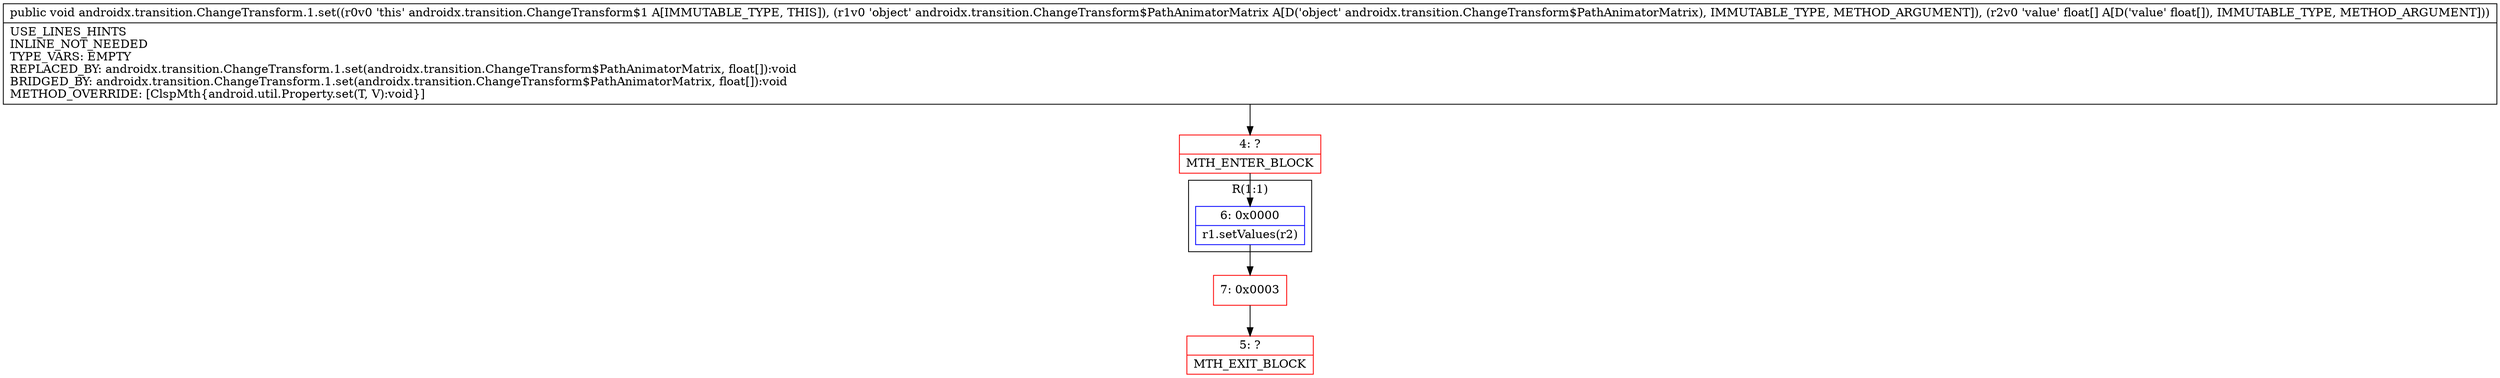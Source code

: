 digraph "CFG forandroidx.transition.ChangeTransform.1.set(Landroidx\/transition\/ChangeTransform$PathAnimatorMatrix;[F)V" {
subgraph cluster_Region_662544426 {
label = "R(1:1)";
node [shape=record,color=blue];
Node_6 [shape=record,label="{6\:\ 0x0000|r1.setValues(r2)\l}"];
}
Node_4 [shape=record,color=red,label="{4\:\ ?|MTH_ENTER_BLOCK\l}"];
Node_7 [shape=record,color=red,label="{7\:\ 0x0003}"];
Node_5 [shape=record,color=red,label="{5\:\ ?|MTH_EXIT_BLOCK\l}"];
MethodNode[shape=record,label="{public void androidx.transition.ChangeTransform.1.set((r0v0 'this' androidx.transition.ChangeTransform$1 A[IMMUTABLE_TYPE, THIS]), (r1v0 'object' androidx.transition.ChangeTransform$PathAnimatorMatrix A[D('object' androidx.transition.ChangeTransform$PathAnimatorMatrix), IMMUTABLE_TYPE, METHOD_ARGUMENT]), (r2v0 'value' float[] A[D('value' float[]), IMMUTABLE_TYPE, METHOD_ARGUMENT]))  | USE_LINES_HINTS\lINLINE_NOT_NEEDED\lTYPE_VARS: EMPTY\lREPLACED_BY: androidx.transition.ChangeTransform.1.set(androidx.transition.ChangeTransform$PathAnimatorMatrix, float[]):void\lBRIDGED_BY: androidx.transition.ChangeTransform.1.set(androidx.transition.ChangeTransform$PathAnimatorMatrix, float[]):void\lMETHOD_OVERRIDE: [ClspMth\{android.util.Property.set(T, V):void\}]\l}"];
MethodNode -> Node_4;Node_6 -> Node_7;
Node_4 -> Node_6;
Node_7 -> Node_5;
}

